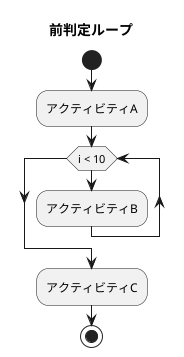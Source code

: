 @startuml ループ処理
title 前判定ループ
start
:アクティビティA;
while (i < 10)
:アクティビティB;
endwhile
:アクティビティC;
stop
@enduml